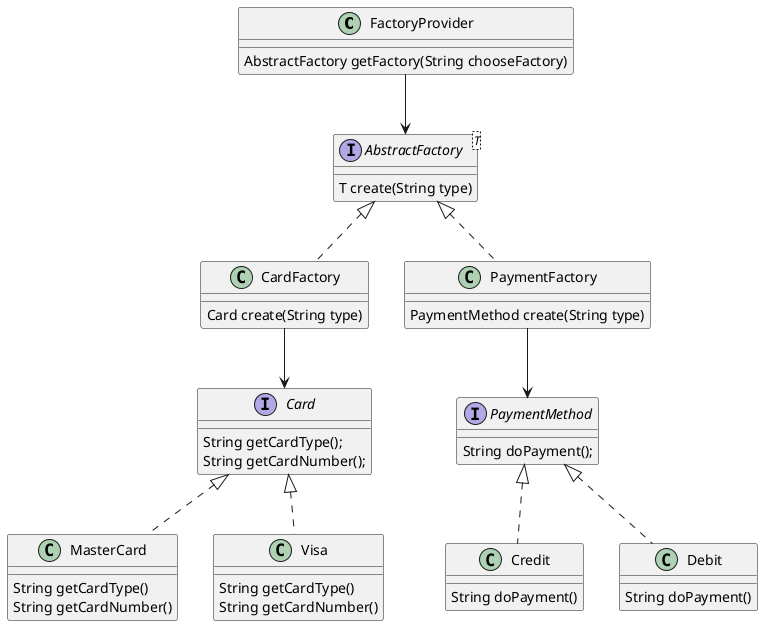 @startuml
class FactoryProvider {
    AbstractFactory getFactory(String chooseFactory)
}

interface AbstractFactory<T>  {
    T create(String type)
}


class CardFactory implements AbstractFactory<Card> {
    Card create(String type)
}

class PaymentFactory implements AbstractFactory<PaymentMethod> {
    PaymentMethod create(String type)
}

interface Card {
    String getCardType();
    String getCardNumber();
}

class MasterCard implements Card {
    String getCardType()
    String getCardNumber()
}

class Visa implements Card {
    String getCardType()
    String getCardNumber()
}

interface PaymentMethod {
    String doPayment();
}

class Credit implements PaymentMethod {
    String doPayment()
}
class Debit implements PaymentMethod {
     String doPayment()
}

FactoryProvider --> AbstractFactory
CardFactory --> Card
PaymentFactory --> PaymentMethod



@enduml
